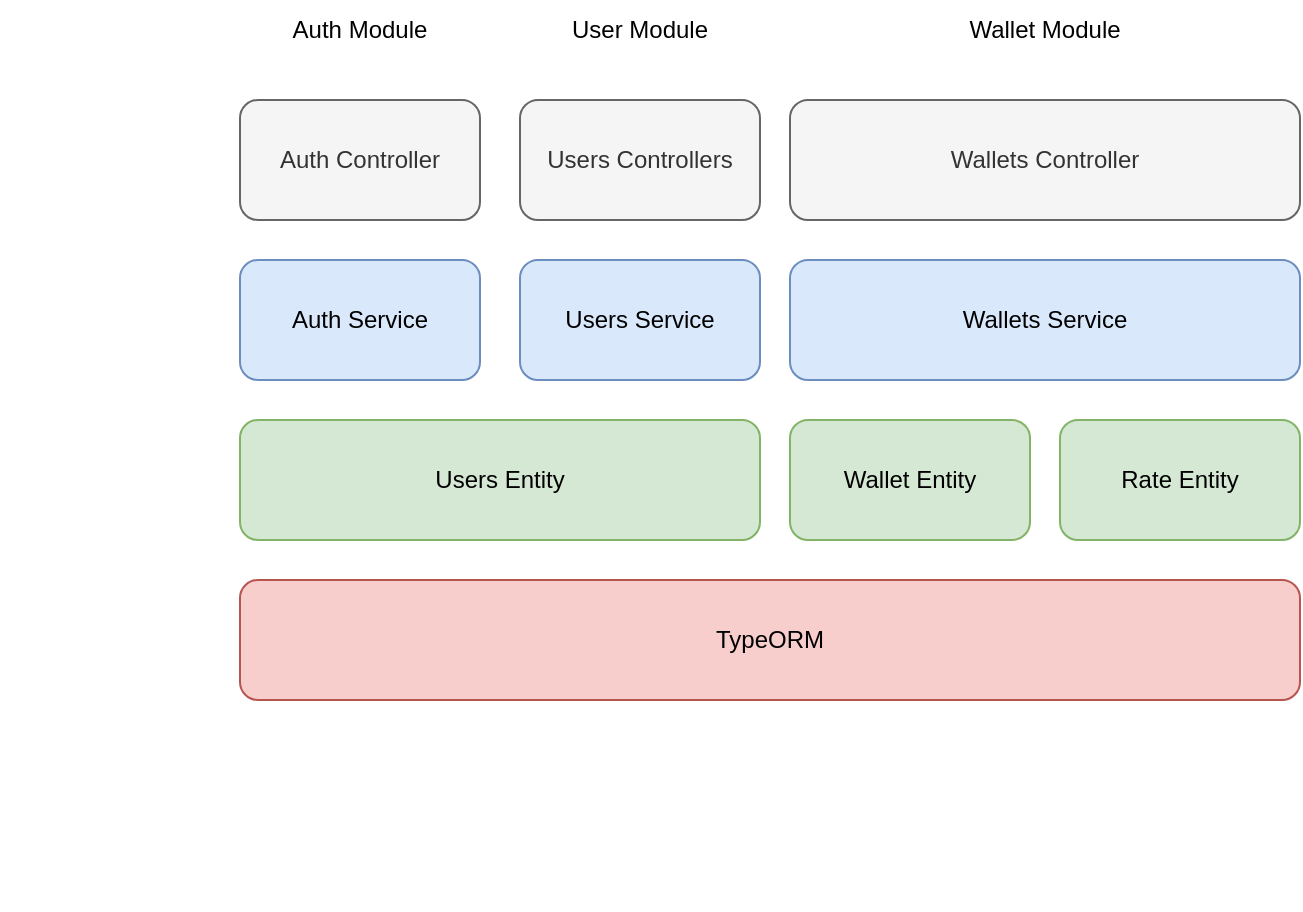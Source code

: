 <mxfile>
    <diagram id="TznJzK_VmHKCRgi80I3K" name="NestJs modules">
        <mxGraphModel dx="2203" dy="1352" grid="1" gridSize="10" guides="1" tooltips="1" connect="1" arrows="1" fold="1" page="1" pageScale="1" pageWidth="850" pageHeight="1100" math="0" shadow="0">
            <root>
                <mxCell id="0"/>
                <mxCell id="1" parent="0"/>
                <mxCell id="3" value="Auth Controller" style="rounded=1;whiteSpace=wrap;html=1;fillColor=#f5f5f5;fontColor=#333333;strokeColor=#666666;" parent="1" vertex="1">
                    <mxGeometry x="160" y="260" width="120" height="60" as="geometry"/>
                </mxCell>
                <mxCell id="4" value="Users Controllers" style="rounded=1;whiteSpace=wrap;html=1;fillColor=#f5f5f5;fontColor=#333333;strokeColor=#666666;" parent="1" vertex="1">
                    <mxGeometry x="300" y="260" width="120" height="60" as="geometry"/>
                </mxCell>
                <mxCell id="5" value="Wallets Controller" style="rounded=1;whiteSpace=wrap;html=1;fillColor=#f5f5f5;fontColor=#333333;strokeColor=#666666;" parent="1" vertex="1">
                    <mxGeometry x="435" y="260" width="255" height="60" as="geometry"/>
                </mxCell>
                <mxCell id="6" value="Wallets Service" style="rounded=1;whiteSpace=wrap;html=1;fillColor=#dae8fc;strokeColor=#6c8ebf;" parent="1" vertex="1">
                    <mxGeometry x="435" y="340" width="255" height="60" as="geometry"/>
                </mxCell>
                <mxCell id="7" value="Wallet Entity" style="rounded=1;whiteSpace=wrap;html=1;fillColor=#d5e8d4;strokeColor=#82b366;" parent="1" vertex="1">
                    <mxGeometry x="435" y="420" width="120" height="60" as="geometry"/>
                </mxCell>
                <mxCell id="8" value="Rate Entity" style="rounded=1;whiteSpace=wrap;html=1;fillColor=#d5e8d4;strokeColor=#82b366;" parent="1" vertex="1">
                    <mxGeometry x="570" y="420" width="120" height="60" as="geometry"/>
                </mxCell>
                <mxCell id="9" value="Users Service" style="rounded=1;whiteSpace=wrap;html=1;fillColor=#dae8fc;strokeColor=#6c8ebf;" parent="1" vertex="1">
                    <mxGeometry x="300" y="340" width="120" height="60" as="geometry"/>
                </mxCell>
                <mxCell id="10" value="Users Entity" style="rounded=1;whiteSpace=wrap;html=1;fillColor=#d5e8d4;strokeColor=#82b366;" parent="1" vertex="1">
                    <mxGeometry x="160" y="420" width="260" height="60" as="geometry"/>
                </mxCell>
                <mxCell id="11" value="Auth Service" style="rounded=1;whiteSpace=wrap;html=1;fillColor=#dae8fc;strokeColor=#6c8ebf;" parent="1" vertex="1">
                    <mxGeometry x="160" y="340" width="120" height="60" as="geometry"/>
                </mxCell>
                <mxCell id="12" value="Wallet Module" style="text;html=1;strokeColor=none;fillColor=none;align=center;verticalAlign=middle;whiteSpace=wrap;rounded=0;" parent="1" vertex="1">
                    <mxGeometry x="435" y="210" width="255" height="30" as="geometry"/>
                </mxCell>
                <mxCell id="13" value="User Module" style="text;html=1;strokeColor=none;fillColor=none;align=center;verticalAlign=middle;whiteSpace=wrap;rounded=0;" parent="1" vertex="1">
                    <mxGeometry x="300" y="210" width="120" height="30" as="geometry"/>
                </mxCell>
                <mxCell id="14" value="Auth Module" style="text;html=1;strokeColor=none;fillColor=none;align=center;verticalAlign=middle;whiteSpace=wrap;rounded=0;" parent="1" vertex="1">
                    <mxGeometry x="160" y="210" width="120" height="30" as="geometry"/>
                </mxCell>
                <mxCell id="15" value="" style="shape=image;verticalLabelPosition=bottom;labelBackgroundColor=default;verticalAlign=top;aspect=fixed;imageAspect=0;image=https://upload.wikimedia.org/wikipedia/commons/a/a8/NestJS.svg;" parent="1" vertex="1">
                    <mxGeometry x="40" y="280" width="90" height="86.88" as="geometry"/>
                </mxCell>
                <mxCell id="17" value="" style="shape=image;verticalLabelPosition=bottom;labelBackgroundColor=default;verticalAlign=top;aspect=fixed;imageAspect=0;image=https://1000marcas.net/wp-content/uploads/2021/06/MongoDB-Logo.png;" parent="1" vertex="1">
                    <mxGeometry x="325" y="540" width="200" height="125" as="geometry"/>
                </mxCell>
                <mxCell id="18" value="TypeORM" style="rounded=1;whiteSpace=wrap;html=1;fillColor=#f8cecc;strokeColor=#b85450;" parent="1" vertex="1">
                    <mxGeometry x="160" y="500" width="530" height="60" as="geometry"/>
                </mxCell>
            </root>
        </mxGraphModel>
    </diagram>
    <diagram id="Q-4g8P_xVvHKgzBDjkkR" name="UI">
        <mxGraphModel dx="2203" dy="1352" grid="1" gridSize="10" guides="1" tooltips="1" connect="1" arrows="1" fold="1" page="1" pageScale="1" pageWidth="850" pageHeight="1100" math="0" shadow="0">
            <root>
                <mxCell id="0"/>
                <mxCell id="1" parent="0"/>
                <mxCell id="lhXiaI2EXPaCsuod3yhm-11" value="" style="rounded=1;whiteSpace=wrap;html=1;fillColor=#d5e8d4;strokeColor=#82b366;opacity=20;" parent="1" vertex="1">
                    <mxGeometry x="60" y="310" width="360" height="250" as="geometry"/>
                </mxCell>
                <mxCell id="lhXiaI2EXPaCsuod3yhm-1" value="Private" style="rounded=1;whiteSpace=wrap;html=1;fillColor=#d5e8d4;strokeColor=#82b366;" parent="1" vertex="1">
                    <mxGeometry x="80" y="480" width="310" height="60" as="geometry"/>
                </mxCell>
                <mxCell id="lhXiaI2EXPaCsuod3yhm-2" value="Public" style="rounded=1;whiteSpace=wrap;html=1;fillColor=#dae8fc;strokeColor=#6c8ebf;" parent="1" vertex="1">
                    <mxGeometry x="450" y="480" width="310" height="60" as="geometry"/>
                </mxCell>
                <mxCell id="lhXiaI2EXPaCsuod3yhm-3" value="sign up" style="rounded=1;whiteSpace=wrap;html=1;fillColor=#f9f7ed;strokeColor=#36393d;" parent="1" vertex="1">
                    <mxGeometry x="450" y="390" width="80" height="60" as="geometry"/>
                </mxCell>
                <mxCell id="lhXiaI2EXPaCsuod3yhm-4" value="login" style="rounded=1;whiteSpace=wrap;html=1;fillColor=#ffcc99;strokeColor=#36393d;" parent="1" vertex="1">
                    <mxGeometry x="565" y="390" width="80" height="60" as="geometry"/>
                </mxCell>
                <mxCell id="lhXiaI2EXPaCsuod3yhm-6" value="Password recover" style="rounded=1;whiteSpace=wrap;html=1;fillColor=#ffcccc;strokeColor=#36393d;" parent="1" vertex="1">
                    <mxGeometry x="680" y="390" width="80" height="60" as="geometry"/>
                </mxCell>
                <mxCell id="lhXiaI2EXPaCsuod3yhm-7" value="Wallets" style="rounded=1;whiteSpace=wrap;html=1;fillColor=#fff2cc;strokeColor=#d6b656;" parent="1" vertex="1">
                    <mxGeometry x="80" y="400" width="310" height="60" as="geometry"/>
                </mxCell>
                <mxCell id="lhXiaI2EXPaCsuod3yhm-10" value="Rate" style="rounded=1;whiteSpace=wrap;html=1;fillColor=#f8cecc;strokeColor=#b85450;" parent="1" vertex="1">
                    <mxGeometry x="80" y="330" width="310" height="60" as="geometry"/>
                </mxCell>
                <mxCell id="lhXiaI2EXPaCsuod3yhm-12" value="Context Provider - Authentication" style="text;html=1;strokeColor=none;fillColor=none;align=center;verticalAlign=middle;whiteSpace=wrap;rounded=0;opacity=20;" parent="1" vertex="1">
                    <mxGeometry x="70" y="580" width="340" height="30" as="geometry"/>
                </mxCell>
            </root>
        </mxGraphModel>
    </diagram>
    <diagram id="SGJSN6CK9ZWgLpx-SHGj" name="Libraries">
        <mxGraphModel dx="2203" dy="1352" grid="1" gridSize="10" guides="1" tooltips="1" connect="1" arrows="1" fold="1" page="1" pageScale="1" pageWidth="850" pageHeight="1100" math="0" shadow="0">
            <root>
                <mxCell id="0"/>
                <mxCell id="1" parent="0"/>
                <mxCell id="Qr9LOJDlCb6hLNAU_BJ8-2" value="" style="shape=image;verticalLabelPosition=bottom;labelBackgroundColor=default;verticalAlign=top;aspect=fixed;imageAspect=0;image=https://1000marcas.net/wp-content/uploads/2021/06/MongoDB-Logo.png;" vertex="1" parent="1">
                    <mxGeometry x="90" y="440" width="170" height="106.25" as="geometry"/>
                </mxCell>
                <mxCell id="Qr9LOJDlCb6hLNAU_BJ8-4" value="" style="shape=image;verticalLabelPosition=bottom;labelBackgroundColor=default;verticalAlign=top;aspect=fixed;imageAspect=0;image=https://res.cloudinary.com/practicaldev/image/fetch/s--m_Ng9MLF--/c_imagga_scale,f_auto,fl_progressive,h_420,q_auto,w_1000/https://dev-to-uploads.s3.amazonaws.com/i/fppjegg7q1kb2pdzmlvf.png;" vertex="1" parent="1">
                    <mxGeometry x="91.52" y="380" width="166.96" height="70" as="geometry"/>
                </mxCell>
                <mxCell id="Qr9LOJDlCb6hLNAU_BJ8-5" value="" style="shape=image;verticalLabelPosition=bottom;labelBackgroundColor=default;verticalAlign=top;aspect=fixed;imageAspect=0;image=https://static-00.iconduck.com/assets.00/nextjs-icon-2048x1234-pqycciiu.png;" vertex="1" parent="1">
                    <mxGeometry x="300" y="383.4" width="105" height="63.2" as="geometry"/>
                </mxCell>
                <mxCell id="Qr9LOJDlCb6hLNAU_BJ8-6" value="" style="shape=image;verticalLabelPosition=bottom;labelBackgroundColor=default;verticalAlign=top;aspect=fixed;imageAspect=0;image=https://miro.medium.com/v2/resize:fit:1400/1*I-4xa9KLw528gIu7gbZt5A.jpeg;" vertex="1" parent="1">
                    <mxGeometry x="286.51" y="464.8" width="131.98" height="74.37" as="geometry"/>
                </mxCell>
                <mxCell id="Qr9LOJDlCb6hLNAU_BJ8-8" value="" style="shape=image;verticalLabelPosition=bottom;labelBackgroundColor=default;verticalAlign=top;aspect=fixed;imageAspect=0;image=https://upload.wikimedia.org/wikipedia/commons/thumb/9/95/Tailwind_CSS_logo.svg/2560px-Tailwind_CSS_logo.svg.png;" vertex="1" parent="1">
                    <mxGeometry x="450" y="400" width="240" height="29.54" as="geometry"/>
                </mxCell>
                <mxCell id="Qr9LOJDlCb6hLNAU_BJ8-9" value="" style="shape=image;verticalLabelPosition=bottom;labelBackgroundColor=default;verticalAlign=top;aspect=fixed;imageAspect=0;image=https://upload.wikimedia.org/wikipedia/commons/thumb/d/d9/Node.js_logo.svg/2560px-Node.js_logo.svg.png;" vertex="1" parent="1">
                    <mxGeometry x="480" y="450" width="170" height="103.96" as="geometry"/>
                </mxCell>
                <mxCell id="Qr9LOJDlCb6hLNAU_BJ8-10" value="" style="shape=image;verticalLabelPosition=bottom;labelBackgroundColor=default;verticalAlign=top;aspect=fixed;imageAspect=0;image=https://static1.smartbear.co/swagger/media/assets/images/swagger_logo.svg;" vertex="1" parent="1">
                    <mxGeometry x="110" y="560" width="209.3" height="60" as="geometry"/>
                </mxCell>
                <mxCell id="Qr9LOJDlCb6hLNAU_BJ8-11" value="" style="shape=image;verticalLabelPosition=bottom;labelBackgroundColor=default;verticalAlign=top;aspect=fixed;imageAspect=0;image=https://railway.app/brand/logotype-dark.png;" vertex="1" parent="1">
                    <mxGeometry x="370" y="570" width="260" height="71.5" as="geometry"/>
                </mxCell>
            </root>
        </mxGraphModel>
    </diagram>
</mxfile>
